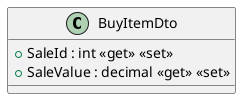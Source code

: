 @startuml
class BuyItemDto {
    + SaleId : int <<get>> <<set>>
    + SaleValue : decimal <<get>> <<set>>
}
@enduml
